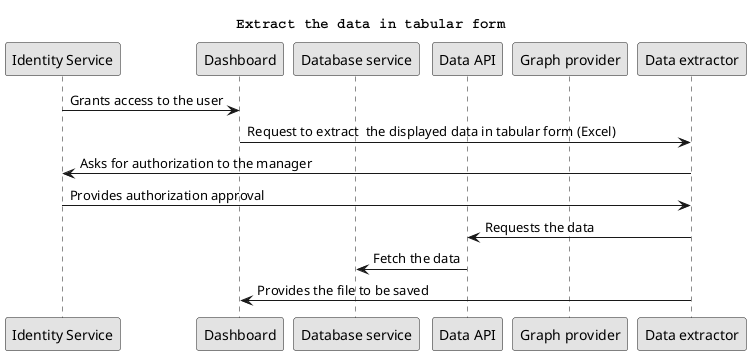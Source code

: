 @startuml
title Extract the data in tabular form​

participant "Identity Service" as IS
participant "Dashboard" as DS
participant "Database service​" as DBS
participant "Data API​" as DAPI
participant "Graph provider​" as GP
participant "Data extractor​​" as DE

IS -> DS: Grants access to the user
DS -> DE: Request to extract  the displayed data in tabular form (Excel)​
DE -> IS: Asks for authorization to the manager​
IS -> DE: Provides authorization approval​
DE -> DAPI: Requests the data​
DAPI -> DBS: Fetch the data​
DE -> DS: Provides the file to be saved​

skinparam monochrome true
skinparam shadowing false
skinparam defaultFontName Courier
@enduml